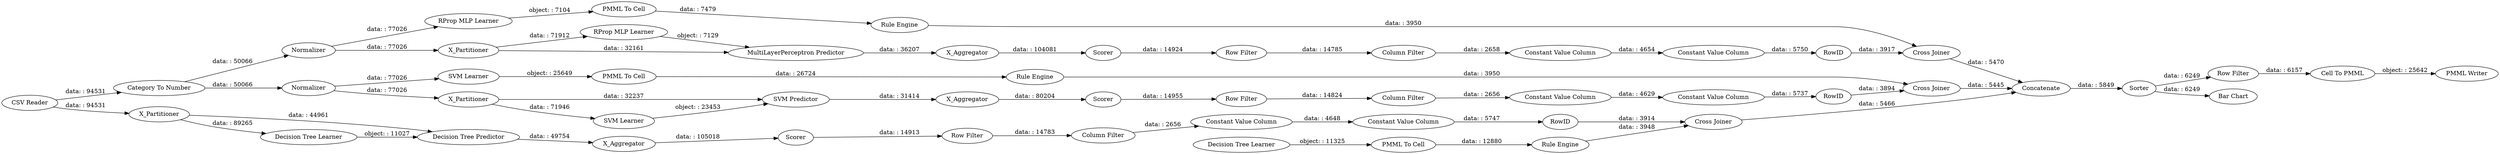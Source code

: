 digraph {
	"1980737729893910096_9" [label="Row Filter"]
	"8876299187550348518_60" [label=Concatenate]
	"-3969285348430140779_293" [label=RowID]
	"-2792512490125190387_22" [label="PMML To Cell"]
	"-7739044504457382273_33" [label="SVM Learner"]
	"-8555151964420229333_9" [label="Row Filter"]
	"-3969285348430140779_9" [label="Row Filter"]
	"-8555151964420229333_290" [label="Constant Value Column"]
	"8876299187550348518_52" [label=Sorter]
	"8876299187550348518_53" [label="Row Filter"]
	"6075745088746576979_2" [label=X_Partitioner]
	"-7739044504457382273_34" [label="PMML To Cell"]
	"1013913962992628244_38" [label="Cross Joiner"]
	"7158458769900633724_33" [label="Decision Tree Learner"]
	"-8555151964420229333_293" [label=RowID]
	"6075745088746576979_32" [label="SVM Predictor"]
	"7158458769900633724_28" [label="PMML To Cell"]
	"4730515501808073840_7" [label=X_Aggregator]
	"4730515501808073840_31" [label="RProp MLP Learner"]
	"-8555151964420229333_292" [label="Constant Value Column"]
	"4730515501808073840_39" [label=Normalizer]
	"8876299187550348518_61" [label="PMML Writer"]
	"-2792512490125190387_35" [label="RProp MLP Learner"]
	"1980737729893910096_294" [label="Column Filter"]
	"6075745088746576979_41" [label=Scorer]
	"6075745088746576979_39" [label="Cross Joiner"]
	"-2792512490125190387_34" [label="Rule Engine"]
	"-3969285348430140779_292" [label="Constant Value Column"]
	"1980737729893910096_292" [label="Constant Value Column"]
	"-8555151964420229333_294" [label="Column Filter"]
	"6075745088746576979_7" [label=X_Aggregator]
	"6075745088746576979_31" [label="SVM Learner"]
	"1980737729893910096_290" [label="Constant Value Column"]
	"8876299187550348518_63" [label="CSV Reader"]
	"-3969285348430140779_290" [label="Constant Value Column"]
	"1013913962992628244_32" [label="Decision Tree Predictor"]
	"1013913962992628244_39" [label=Scorer]
	"1013913962992628244_7" [label=X_Aggregator]
	"4730515501808073840_32" [label="MultiLayerPerceptron Predictor"]
	"8876299187550348518_59" [label="Bar Chart"]
	"8876299187550348518_54" [label="Cell To PMML"]
	"4730515501808073840_2" [label=X_Partitioner]
	"8876299187550348518_58" [label="Category To Number"]
	"7158458769900633724_34" [label="Rule Engine"]
	"1013913962992628244_2" [label=X_Partitioner]
	"4730515501808073840_40" [label=Scorer]
	"1013913962992628244_31" [label="Decision Tree Learner"]
	"-7739044504457382273_35" [label="Rule Engine"]
	"4730515501808073840_38" [label="Cross Joiner"]
	"-3969285348430140779_294" [label="Column Filter"]
	"6075745088746576979_40" [label=Normalizer]
	"1980737729893910096_293" [label=RowID]
	"-7739044504457382273_35" -> "6075745088746576979_39" [label="data: : 3950"]
	"1013913962992628244_7" -> "1013913962992628244_39" [label="data: : 105018"]
	"8876299187550348518_53" -> "8876299187550348518_54" [label="data: : 6157"]
	"7158458769900633724_34" -> "1013913962992628244_38" [label="data: : 3948"]
	"6075745088746576979_2" -> "6075745088746576979_31" [label="data: : 71946"]
	"4730515501808073840_39" -> "4730515501808073840_2" [label="data: : 77026"]
	"4730515501808073840_38" -> "8876299187550348518_60" [label="data: : 5470"]
	"-2792512490125190387_22" -> "-2792512490125190387_34" [label="data: : 7479"]
	"-3969285348430140779_294" -> "-3969285348430140779_290" [label="data: : 2658"]
	"1013913962992628244_38" -> "8876299187550348518_60" [label="data: : 5466"]
	"4730515501808073840_39" -> "-2792512490125190387_35" [label="data: : 77026"]
	"4730515501808073840_31" -> "4730515501808073840_32" [label="object: : 7129"]
	"6075745088746576979_40" -> "6075745088746576979_2" [label="data: : 77026"]
	"7158458769900633724_33" -> "7158458769900633724_28" [label="object: : 11325"]
	"-3969285348430140779_292" -> "-3969285348430140779_293" [label="data: : 5750"]
	"6075745088746576979_31" -> "6075745088746576979_32" [label="object: : 23453"]
	"-7739044504457382273_33" -> "-7739044504457382273_34" [label="object: : 25649"]
	"1980737729893910096_9" -> "1980737729893910096_294" [label="data: : 14824"]
	"8876299187550348518_52" -> "8876299187550348518_59" [label="data: : 6249"]
	"-3969285348430140779_293" -> "4730515501808073840_38" [label="data: : 3917"]
	"1013913962992628244_2" -> "1013913962992628244_31" [label="data: : 89265"]
	"1013913962992628244_39" -> "-8555151964420229333_9" [label="data: : 14913"]
	"6075745088746576979_41" -> "1980737729893910096_9" [label="data: : 14955"]
	"4730515501808073840_7" -> "4730515501808073840_40" [label="data: : 104081"]
	"1013913962992628244_31" -> "1013913962992628244_32" [label="object: : 11027"]
	"7158458769900633724_28" -> "7158458769900633724_34" [label="data: : 12880"]
	"-8555151964420229333_290" -> "-8555151964420229333_292" [label="data: : 4648"]
	"4730515501808073840_2" -> "4730515501808073840_32" [label="data: : 32161"]
	"6075745088746576979_39" -> "8876299187550348518_60" [label="data: : 5445"]
	"1980737729893910096_292" -> "1980737729893910096_293" [label="data: : 5737"]
	"8876299187550348518_58" -> "6075745088746576979_40" [label="data: : 50066"]
	"6075745088746576979_40" -> "-7739044504457382273_33" [label="data: : 77026"]
	"8876299187550348518_54" -> "8876299187550348518_61" [label="object: : 25642"]
	"4730515501808073840_2" -> "4730515501808073840_31" [label="data: : 71912"]
	"1013913962992628244_2" -> "1013913962992628244_32" [label="data: : 44961"]
	"4730515501808073840_40" -> "-3969285348430140779_9" [label="data: : 14924"]
	"1013913962992628244_32" -> "1013913962992628244_7" [label="data: : 49754"]
	"1980737729893910096_290" -> "1980737729893910096_292" [label="data: : 4629"]
	"-7739044504457382273_34" -> "-7739044504457382273_35" [label="data: : 26724"]
	"8876299187550348518_63" -> "1013913962992628244_2" [label="data: : 94531"]
	"-2792512490125190387_35" -> "-2792512490125190387_22" [label="object: : 7104"]
	"8876299187550348518_60" -> "8876299187550348518_52" [label="data: : 5849"]
	"-8555151964420229333_292" -> "-8555151964420229333_293" [label="data: : 5747"]
	"-2792512490125190387_34" -> "4730515501808073840_38" [label="data: : 3950"]
	"6075745088746576979_2" -> "6075745088746576979_32" [label="data: : 32237"]
	"-3969285348430140779_9" -> "-3969285348430140779_294" [label="data: : 14785"]
	"1980737729893910096_294" -> "1980737729893910096_290" [label="data: : 2656"]
	"4730515501808073840_32" -> "4730515501808073840_7" [label="data: : 36207"]
	"-3969285348430140779_290" -> "-3969285348430140779_292" [label="data: : 4654"]
	"8876299187550348518_52" -> "8876299187550348518_53" [label="data: : 6249"]
	"-8555151964420229333_293" -> "1013913962992628244_38" [label="data: : 3914"]
	"8876299187550348518_63" -> "8876299187550348518_58" [label="data: : 94531"]
	"-8555151964420229333_294" -> "-8555151964420229333_290" [label="data: : 2656"]
	"6075745088746576979_7" -> "6075745088746576979_41" [label="data: : 80204"]
	"8876299187550348518_58" -> "4730515501808073840_39" [label="data: : 50066"]
	"-8555151964420229333_9" -> "-8555151964420229333_294" [label="data: : 14783"]
	"6075745088746576979_32" -> "6075745088746576979_7" [label="data: : 31414"]
	"1980737729893910096_293" -> "6075745088746576979_39" [label="data: : 3894"]
	rankdir=LR
}
